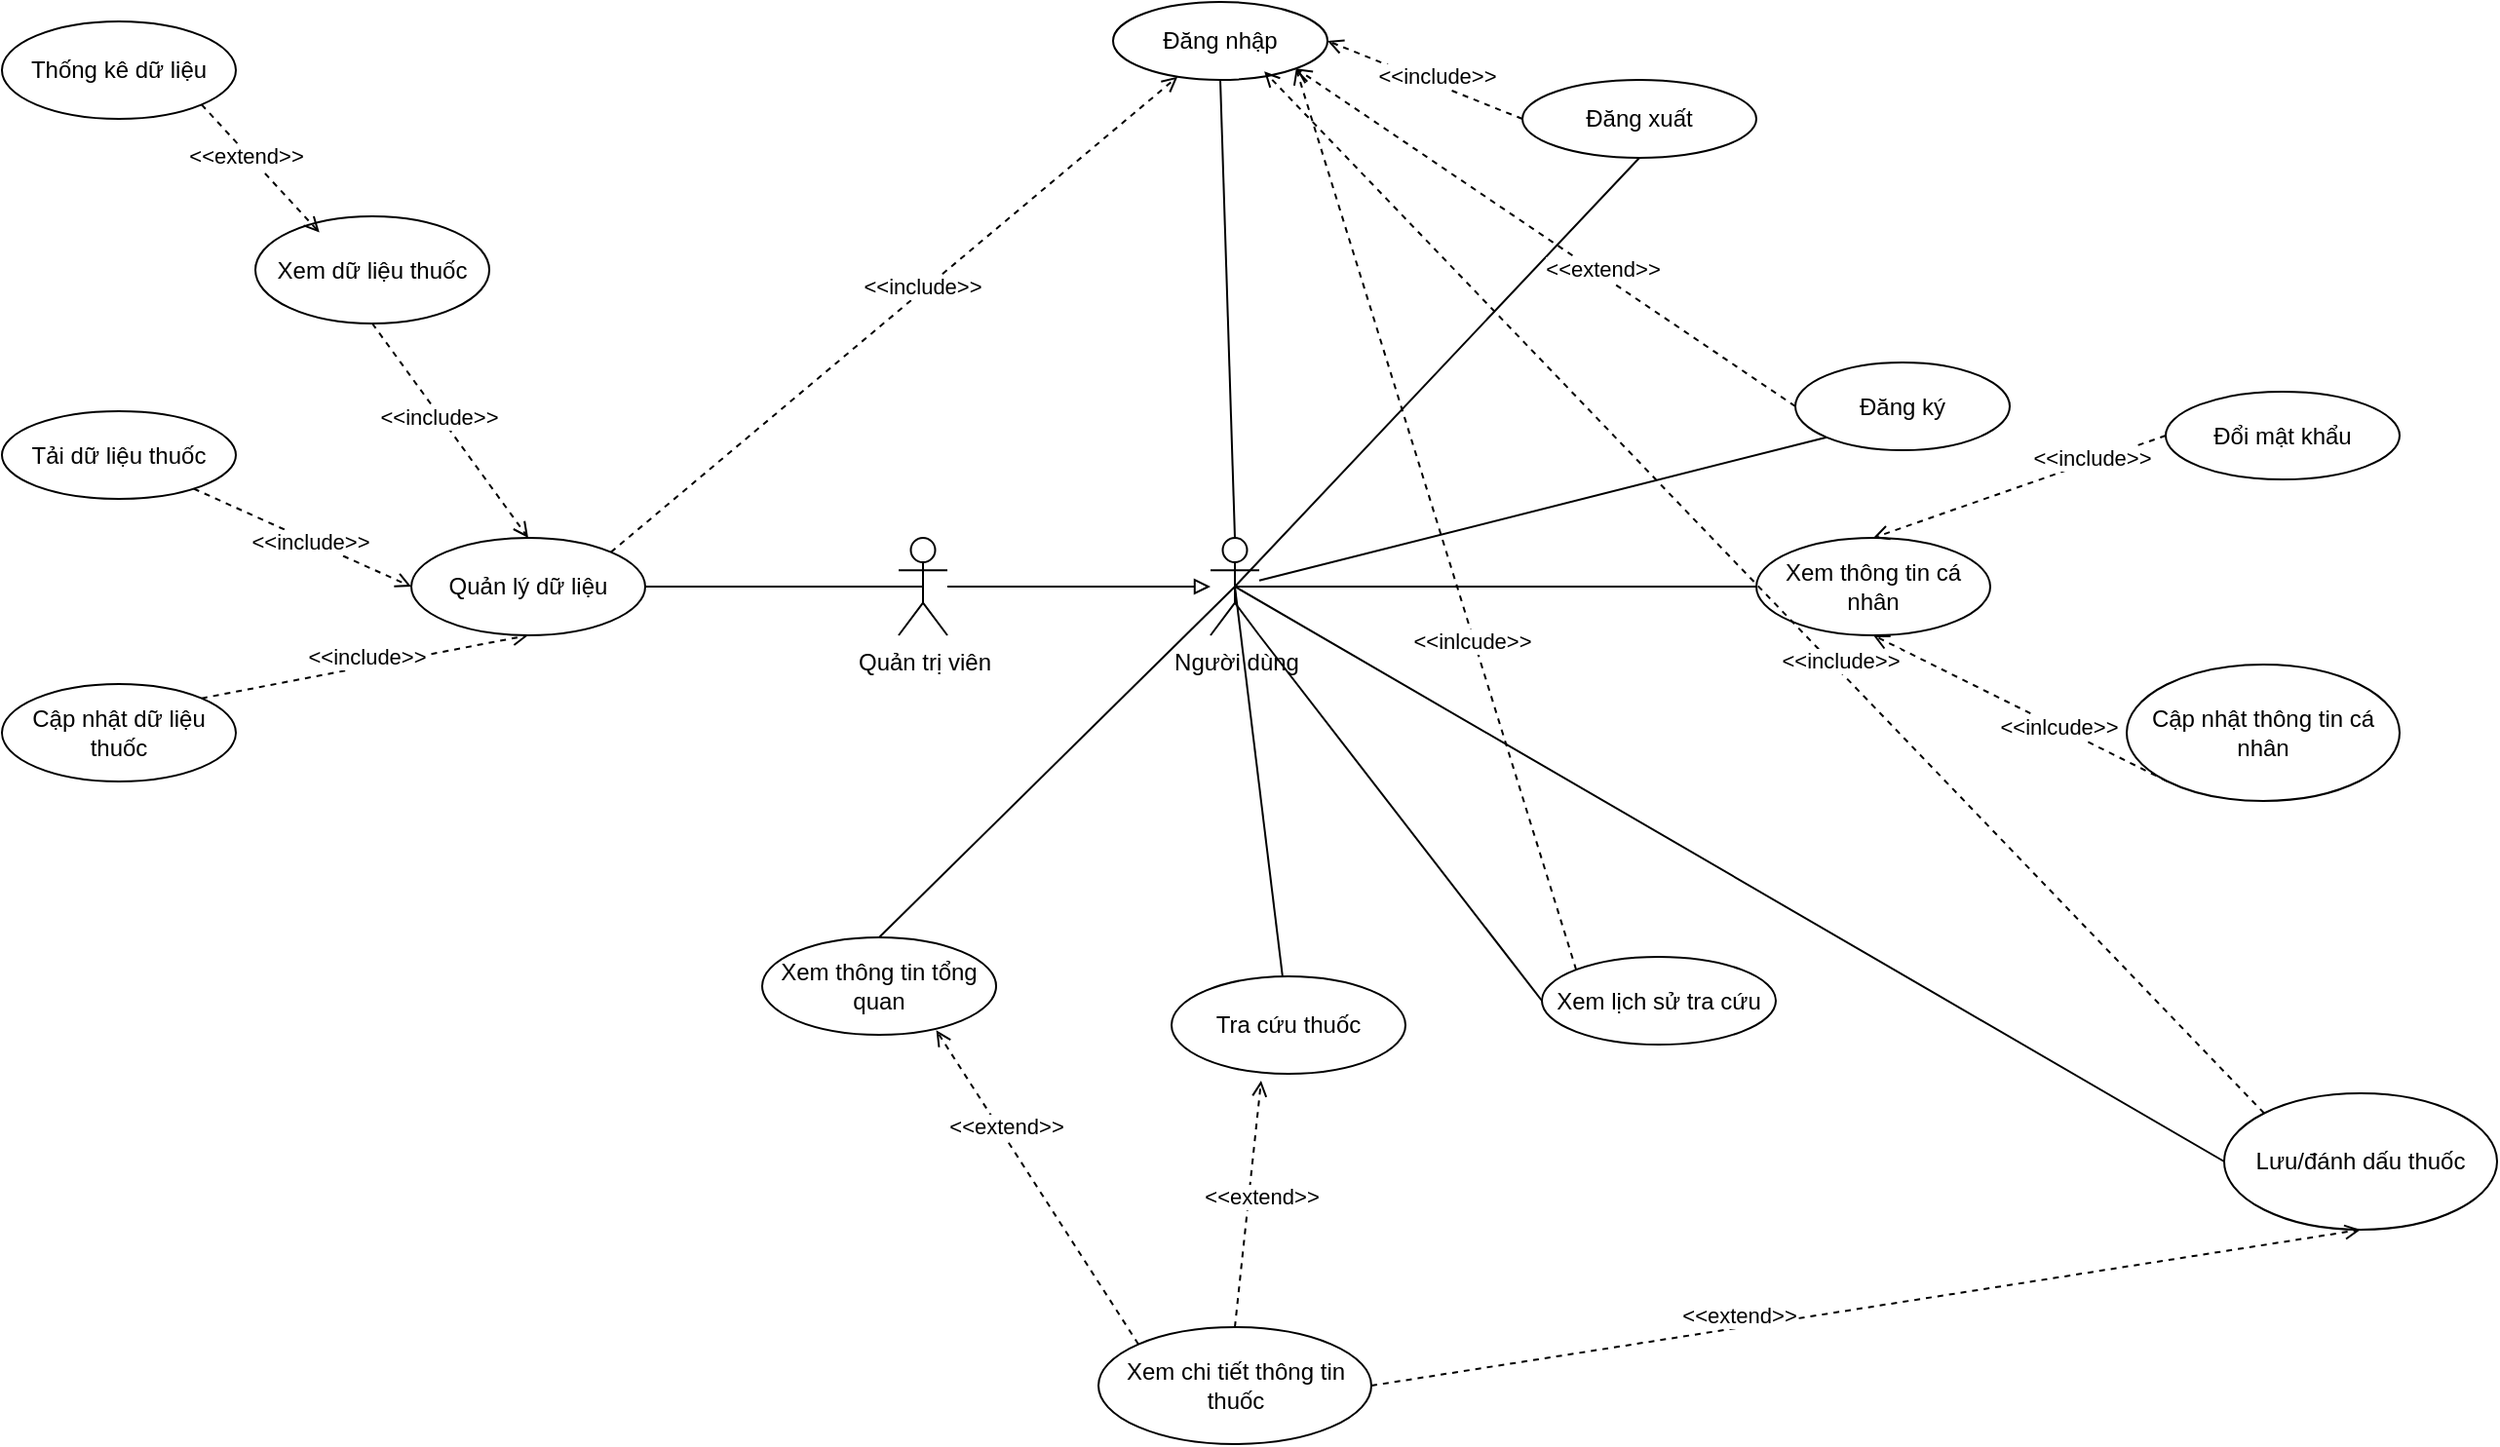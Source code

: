 <mxfile version="28.1.2" pages="4">
  <diagram name="Usecase" id="dUCNWD4QcwLBdRGlizBE">
    <mxGraphModel dx="1864" dy="1022" grid="1" gridSize="10" guides="1" tooltips="1" connect="1" arrows="1" fold="1" page="1" pageScale="1" pageWidth="850" pageHeight="1100" math="0" shadow="0">
      <root>
        <mxCell id="0" />
        <mxCell id="1" parent="0" />
        <mxCell id="Vg04etka-x7fTNyZHgI2-11" style="edgeStyle=orthogonalEdgeStyle;rounded=0;orthogonalLoop=1;jettySize=auto;html=1;endArrow=block;endFill=0;" parent="1" source="Vg04etka-x7fTNyZHgI2-5" target="Vg04etka-x7fTNyZHgI2-9" edge="1">
          <mxGeometry relative="1" as="geometry" />
        </mxCell>
        <mxCell id="Vg04etka-x7fTNyZHgI2-5" value="Quản trị viên" style="shape=umlActor;verticalLabelPosition=bottom;verticalAlign=top;html=1;outlineConnect=0;" parent="1" vertex="1">
          <mxGeometry x="560" y="485" width="25" height="50" as="geometry" />
        </mxCell>
        <mxCell id="Vg04etka-x7fTNyZHgI2-25" style="rounded=0;orthogonalLoop=1;jettySize=auto;html=1;entryX=0;entryY=1;entryDx=0;entryDy=0;endArrow=none;endFill=0;" parent="1" source="Vg04etka-x7fTNyZHgI2-9" target="Vg04etka-x7fTNyZHgI2-14" edge="1">
          <mxGeometry relative="1" as="geometry" />
        </mxCell>
        <mxCell id="Vg04etka-x7fTNyZHgI2-26" style="rounded=0;orthogonalLoop=1;jettySize=auto;html=1;exitX=0.5;exitY=0;exitDx=0;exitDy=0;exitPerimeter=0;entryX=0.5;entryY=1;entryDx=0;entryDy=0;endArrow=none;endFill=0;" parent="1" source="Vg04etka-x7fTNyZHgI2-9" target="Vg04etka-x7fTNyZHgI2-13" edge="1">
          <mxGeometry relative="1" as="geometry" />
        </mxCell>
        <mxCell id="Vg04etka-x7fTNyZHgI2-27" style="rounded=0;orthogonalLoop=1;jettySize=auto;html=1;exitX=0.5;exitY=0.5;exitDx=0;exitDy=0;exitPerimeter=0;entryX=0.5;entryY=1;entryDx=0;entryDy=0;endArrow=none;endFill=0;" parent="1" source="Vg04etka-x7fTNyZHgI2-9" target="Vg04etka-x7fTNyZHgI2-23" edge="1">
          <mxGeometry relative="1" as="geometry" />
        </mxCell>
        <mxCell id="Vg04etka-x7fTNyZHgI2-28" style="rounded=0;orthogonalLoop=1;jettySize=auto;html=1;exitX=0.5;exitY=0.5;exitDx=0;exitDy=0;exitPerimeter=0;endArrow=none;endFill=0;" parent="1" source="Vg04etka-x7fTNyZHgI2-9" target="Vg04etka-x7fTNyZHgI2-15" edge="1">
          <mxGeometry relative="1" as="geometry" />
        </mxCell>
        <mxCell id="Vg04etka-x7fTNyZHgI2-29" style="rounded=0;orthogonalLoop=1;jettySize=auto;html=1;exitX=0.5;exitY=0.5;exitDx=0;exitDy=0;exitPerimeter=0;endArrow=none;endFill=0;" parent="1" source="Vg04etka-x7fTNyZHgI2-9" target="Vg04etka-x7fTNyZHgI2-16" edge="1">
          <mxGeometry relative="1" as="geometry" />
        </mxCell>
        <mxCell id="Vg04etka-x7fTNyZHgI2-30" style="rounded=0;orthogonalLoop=1;jettySize=auto;html=1;exitX=0.5;exitY=0.5;exitDx=0;exitDy=0;exitPerimeter=0;entryX=0.5;entryY=0;entryDx=0;entryDy=0;endArrow=none;endFill=0;" parent="1" source="Vg04etka-x7fTNyZHgI2-9" target="Vg04etka-x7fTNyZHgI2-17" edge="1">
          <mxGeometry relative="1" as="geometry" />
        </mxCell>
        <mxCell id="Vg04etka-x7fTNyZHgI2-53" style="rounded=0;orthogonalLoop=1;jettySize=auto;html=1;exitX=0.5;exitY=0.5;exitDx=0;exitDy=0;exitPerimeter=0;entryX=0;entryY=0.5;entryDx=0;entryDy=0;endArrow=none;endFill=0;" parent="1" source="Vg04etka-x7fTNyZHgI2-9" target="Vg04etka-x7fTNyZHgI2-52" edge="1">
          <mxGeometry relative="1" as="geometry" />
        </mxCell>
        <mxCell id="Vg04etka-x7fTNyZHgI2-73" style="rounded=0;orthogonalLoop=1;jettySize=auto;html=1;exitX=1;exitY=1;exitDx=0;exitDy=0;exitPerimeter=0;endArrow=none;endFill=0;entryX=0;entryY=0.5;entryDx=0;entryDy=0;" parent="1" source="Vg04etka-x7fTNyZHgI2-9" target="Vg04etka-x7fTNyZHgI2-60" edge="1">
          <mxGeometry relative="1" as="geometry" />
        </mxCell>
        <mxCell id="Vg04etka-x7fTNyZHgI2-9" value="Người dùng" style="shape=umlActor;verticalLabelPosition=bottom;verticalAlign=top;html=1;outlineConnect=0;" parent="1" vertex="1">
          <mxGeometry x="720" y="485" width="25" height="50" as="geometry" />
        </mxCell>
        <mxCell id="Vg04etka-x7fTNyZHgI2-13" value="Đăng nhập" style="ellipse;whiteSpace=wrap;html=1;" parent="1" vertex="1">
          <mxGeometry x="670" y="210" width="110" height="40" as="geometry" />
        </mxCell>
        <mxCell id="Vg04etka-x7fTNyZHgI2-56" style="rounded=0;orthogonalLoop=1;jettySize=auto;html=1;exitX=0;exitY=0.5;exitDx=0;exitDy=0;entryX=1;entryY=1;entryDx=0;entryDy=0;endArrow=open;endFill=0;dashed=1;" parent="1" source="Vg04etka-x7fTNyZHgI2-14" target="Vg04etka-x7fTNyZHgI2-13" edge="1">
          <mxGeometry relative="1" as="geometry" />
        </mxCell>
        <mxCell id="Vg04etka-x7fTNyZHgI2-57" value="&amp;lt;&amp;lt;extend&amp;gt;&amp;gt;" style="edgeLabel;html=1;align=center;verticalAlign=middle;resizable=0;points=[];" parent="Vg04etka-x7fTNyZHgI2-56" vertex="1" connectable="0">
          <mxGeometry x="-0.214" y="-2" relative="1" as="geometry">
            <mxPoint y="-1" as="offset" />
          </mxGeometry>
        </mxCell>
        <mxCell id="Vg04etka-x7fTNyZHgI2-14" value="Đăng ký" style="ellipse;whiteSpace=wrap;html=1;" parent="1" vertex="1">
          <mxGeometry x="1020" y="395" width="110" height="45" as="geometry" />
        </mxCell>
        <mxCell id="Vg04etka-x7fTNyZHgI2-15" value="Xem thông tin cá nhân" style="ellipse;whiteSpace=wrap;html=1;" parent="1" vertex="1">
          <mxGeometry x="1000" y="485" width="120" height="50" as="geometry" />
        </mxCell>
        <mxCell id="Vg04etka-x7fTNyZHgI2-16" value="Tra cứu thuốc" style="ellipse;whiteSpace=wrap;html=1;" parent="1" vertex="1">
          <mxGeometry x="700" y="710" width="120" height="50" as="geometry" />
        </mxCell>
        <mxCell id="Vg04etka-x7fTNyZHgI2-17" value="Xem thông tin tổng quan" style="ellipse;whiteSpace=wrap;html=1;" parent="1" vertex="1">
          <mxGeometry x="490" y="690" width="120" height="50" as="geometry" />
        </mxCell>
        <mxCell id="Vg04etka-x7fTNyZHgI2-37" style="rounded=0;orthogonalLoop=1;jettySize=auto;html=1;exitX=0.5;exitY=1;exitDx=0;exitDy=0;entryX=0.5;entryY=0;entryDx=0;entryDy=0;endArrow=open;endFill=0;dashed=1;" parent="1" source="Vg04etka-x7fTNyZHgI2-19" target="Vg04etka-x7fTNyZHgI2-18" edge="1">
          <mxGeometry relative="1" as="geometry" />
        </mxCell>
        <mxCell id="Vg04etka-x7fTNyZHgI2-40" value="&amp;lt;&amp;lt;include&amp;gt;&amp;gt;" style="edgeLabel;html=1;align=center;verticalAlign=middle;resizable=0;points=[];" parent="Vg04etka-x7fTNyZHgI2-37" vertex="1" connectable="0">
          <mxGeometry x="-0.148" relative="1" as="geometry">
            <mxPoint y="1" as="offset" />
          </mxGeometry>
        </mxCell>
        <mxCell id="Vg04etka-x7fTNyZHgI2-38" style="rounded=0;orthogonalLoop=1;jettySize=auto;html=1;endArrow=open;endFill=0;dashed=1;entryX=0;entryY=0.5;entryDx=0;entryDy=0;" parent="1" source="Vg04etka-x7fTNyZHgI2-20" target="Vg04etka-x7fTNyZHgI2-18" edge="1">
          <mxGeometry relative="1" as="geometry" />
        </mxCell>
        <mxCell id="Vg04etka-x7fTNyZHgI2-42" value="&amp;lt;&amp;lt;include&amp;gt;&amp;gt;" style="edgeLabel;html=1;align=center;verticalAlign=middle;resizable=0;points=[];" parent="Vg04etka-x7fTNyZHgI2-38" vertex="1" connectable="0">
          <mxGeometry x="0.074" relative="1" as="geometry">
            <mxPoint as="offset" />
          </mxGeometry>
        </mxCell>
        <mxCell id="Vg04etka-x7fTNyZHgI2-39" style="rounded=0;orthogonalLoop=1;jettySize=auto;html=1;exitX=1;exitY=0;exitDx=0;exitDy=0;entryX=0.5;entryY=1;entryDx=0;entryDy=0;endArrow=open;endFill=0;dashed=1;" parent="1" source="Vg04etka-x7fTNyZHgI2-36" target="Vg04etka-x7fTNyZHgI2-18" edge="1">
          <mxGeometry relative="1" as="geometry" />
        </mxCell>
        <mxCell id="Vg04etka-x7fTNyZHgI2-43" value="&amp;lt;&amp;lt;include&amp;gt;&amp;gt;" style="edgeLabel;html=1;align=center;verticalAlign=middle;resizable=0;points=[];" parent="Vg04etka-x7fTNyZHgI2-39" vertex="1" connectable="0">
          <mxGeometry x="0.003" y="5" relative="1" as="geometry">
            <mxPoint x="1" as="offset" />
          </mxGeometry>
        </mxCell>
        <mxCell id="Vg04etka-x7fTNyZHgI2-44" style="rounded=0;orthogonalLoop=1;jettySize=auto;html=1;exitX=1;exitY=0;exitDx=0;exitDy=0;endArrow=open;endFill=0;dashed=1;" parent="1" source="Vg04etka-x7fTNyZHgI2-18" target="Vg04etka-x7fTNyZHgI2-13" edge="1">
          <mxGeometry relative="1" as="geometry" />
        </mxCell>
        <mxCell id="Vg04etka-x7fTNyZHgI2-45" value="&amp;lt;&amp;lt;include&amp;gt;&amp;gt;" style="edgeLabel;html=1;align=center;verticalAlign=middle;resizable=0;points=[];" parent="Vg04etka-x7fTNyZHgI2-44" vertex="1" connectable="0">
          <mxGeometry x="0.103" y="2" relative="1" as="geometry">
            <mxPoint as="offset" />
          </mxGeometry>
        </mxCell>
        <mxCell id="Vg04etka-x7fTNyZHgI2-18" value="Quản lý dữ liệu" style="ellipse;whiteSpace=wrap;html=1;" parent="1" vertex="1">
          <mxGeometry x="310" y="485" width="120" height="50" as="geometry" />
        </mxCell>
        <mxCell id="Vg04etka-x7fTNyZHgI2-19" value="Xem dữ liệu thuốc" style="ellipse;whiteSpace=wrap;html=1;" parent="1" vertex="1">
          <mxGeometry x="230" y="320" width="120" height="55" as="geometry" />
        </mxCell>
        <mxCell id="Vg04etka-x7fTNyZHgI2-20" value="Tải dữ liệu thuốc" style="ellipse;whiteSpace=wrap;html=1;" parent="1" vertex="1">
          <mxGeometry x="100" y="420" width="120" height="45" as="geometry" />
        </mxCell>
        <mxCell id="Vg04etka-x7fTNyZHgI2-48" style="rounded=0;orthogonalLoop=1;jettySize=auto;html=1;exitX=0;exitY=1;exitDx=0;exitDy=0;entryX=0.5;entryY=1;entryDx=0;entryDy=0;dashed=1;endArrow=open;endFill=0;" parent="1" source="Vg04etka-x7fTNyZHgI2-21" target="Vg04etka-x7fTNyZHgI2-15" edge="1">
          <mxGeometry relative="1" as="geometry" />
        </mxCell>
        <mxCell id="Vg04etka-x7fTNyZHgI2-50" value="&amp;lt;&amp;lt;inlcude&amp;gt;&amp;gt;" style="edgeLabel;html=1;align=center;verticalAlign=middle;resizable=0;points=[];" parent="Vg04etka-x7fTNyZHgI2-48" vertex="1" connectable="0">
          <mxGeometry x="-0.259" relative="1" as="geometry">
            <mxPoint as="offset" />
          </mxGeometry>
        </mxCell>
        <mxCell id="Vg04etka-x7fTNyZHgI2-21" value="Cập nhật thông tin cá nhân" style="ellipse;whiteSpace=wrap;html=1;" parent="1" vertex="1">
          <mxGeometry x="1190" y="550" width="140" height="70" as="geometry" />
        </mxCell>
        <mxCell id="Vg04etka-x7fTNyZHgI2-49" style="rounded=0;orthogonalLoop=1;jettySize=auto;html=1;exitX=0;exitY=0.5;exitDx=0;exitDy=0;entryX=0.5;entryY=0;entryDx=0;entryDy=0;endArrow=open;endFill=0;dashed=1;" parent="1" source="Vg04etka-x7fTNyZHgI2-22" target="Vg04etka-x7fTNyZHgI2-15" edge="1">
          <mxGeometry relative="1" as="geometry" />
        </mxCell>
        <mxCell id="Vg04etka-x7fTNyZHgI2-51" value="&amp;lt;&amp;lt;include&amp;gt;&amp;gt;" style="edgeLabel;html=1;align=center;verticalAlign=middle;resizable=0;points=[];" parent="Vg04etka-x7fTNyZHgI2-49" vertex="1" connectable="0">
          <mxGeometry x="-0.481" y="-2" relative="1" as="geometry">
            <mxPoint x="1" as="offset" />
          </mxGeometry>
        </mxCell>
        <mxCell id="Vg04etka-x7fTNyZHgI2-22" value="Đổi mật khẩu" style="ellipse;whiteSpace=wrap;html=1;" parent="1" vertex="1">
          <mxGeometry x="1210" y="410" width="120" height="45" as="geometry" />
        </mxCell>
        <mxCell id="Vg04etka-x7fTNyZHgI2-54" style="rounded=0;orthogonalLoop=1;jettySize=auto;html=1;exitX=0;exitY=0.5;exitDx=0;exitDy=0;entryX=1;entryY=0.5;entryDx=0;entryDy=0;dashed=1;endArrow=open;endFill=0;" parent="1" source="Vg04etka-x7fTNyZHgI2-23" target="Vg04etka-x7fTNyZHgI2-13" edge="1">
          <mxGeometry relative="1" as="geometry" />
        </mxCell>
        <mxCell id="Vg04etka-x7fTNyZHgI2-55" value="&amp;lt;&amp;lt;include&amp;gt;&amp;gt;" style="edgeLabel;html=1;align=center;verticalAlign=middle;resizable=0;points=[];" parent="Vg04etka-x7fTNyZHgI2-54" vertex="1" connectable="0">
          <mxGeometry x="-0.089" y="-4" relative="1" as="geometry">
            <mxPoint as="offset" />
          </mxGeometry>
        </mxCell>
        <mxCell id="Vg04etka-x7fTNyZHgI2-23" value="Đăng xuất" style="ellipse;whiteSpace=wrap;html=1;" parent="1" vertex="1">
          <mxGeometry x="880" y="250" width="120" height="40" as="geometry" />
        </mxCell>
        <mxCell id="Vg04etka-x7fTNyZHgI2-31" style="rounded=0;orthogonalLoop=1;jettySize=auto;html=1;exitX=0.5;exitY=0.5;exitDx=0;exitDy=0;exitPerimeter=0;entryX=1;entryY=0.5;entryDx=0;entryDy=0;endArrow=none;endFill=0;" parent="1" source="Vg04etka-x7fTNyZHgI2-5" target="Vg04etka-x7fTNyZHgI2-18" edge="1">
          <mxGeometry relative="1" as="geometry" />
        </mxCell>
        <mxCell id="Vg04etka-x7fTNyZHgI2-35" value="Thống kê dữ liệu" style="ellipse;whiteSpace=wrap;html=1;" parent="1" vertex="1">
          <mxGeometry x="100" y="220" width="120" height="50" as="geometry" />
        </mxCell>
        <mxCell id="Vg04etka-x7fTNyZHgI2-36" value="Cập nhật dữ liệu thuốc" style="ellipse;whiteSpace=wrap;html=1;" parent="1" vertex="1">
          <mxGeometry x="100" y="560" width="120" height="50" as="geometry" />
        </mxCell>
        <mxCell id="Vg04etka-x7fTNyZHgI2-46" style="rounded=0;orthogonalLoop=1;jettySize=auto;html=1;exitX=1;exitY=1;exitDx=0;exitDy=0;entryX=0.274;entryY=0.151;entryDx=0;entryDy=0;entryPerimeter=0;dashed=1;endArrow=open;endFill=0;" parent="1" source="Vg04etka-x7fTNyZHgI2-35" target="Vg04etka-x7fTNyZHgI2-19" edge="1">
          <mxGeometry relative="1" as="geometry" />
        </mxCell>
        <mxCell id="Vg04etka-x7fTNyZHgI2-47" value="&amp;lt;&amp;lt;extend&amp;gt;&amp;gt;" style="edgeLabel;html=1;align=center;verticalAlign=middle;resizable=0;points=[];" parent="Vg04etka-x7fTNyZHgI2-46" vertex="1" connectable="0">
          <mxGeometry x="-0.223" y="-1" relative="1" as="geometry">
            <mxPoint as="offset" />
          </mxGeometry>
        </mxCell>
        <mxCell id="Vg04etka-x7fTNyZHgI2-52" value="Lưu/đánh dấu thuốc" style="ellipse;whiteSpace=wrap;html=1;" parent="1" vertex="1">
          <mxGeometry x="1240" y="770" width="140" height="70" as="geometry" />
        </mxCell>
        <mxCell id="Vg04etka-x7fTNyZHgI2-58" style="rounded=0;orthogonalLoop=1;jettySize=auto;html=1;exitX=0;exitY=0;exitDx=0;exitDy=0;entryX=0.705;entryY=0.892;entryDx=0;entryDy=0;entryPerimeter=0;endArrow=open;endFill=0;dashed=1;" parent="1" source="Vg04etka-x7fTNyZHgI2-52" target="Vg04etka-x7fTNyZHgI2-13" edge="1">
          <mxGeometry relative="1" as="geometry" />
        </mxCell>
        <mxCell id="Vg04etka-x7fTNyZHgI2-59" value="&amp;lt;&amp;lt;include&amp;gt;&amp;gt;" style="edgeLabel;html=1;align=center;verticalAlign=middle;resizable=0;points=[];" parent="Vg04etka-x7fTNyZHgI2-58" vertex="1" connectable="0">
          <mxGeometry x="-0.142" y="-3" relative="1" as="geometry">
            <mxPoint y="-1" as="offset" />
          </mxGeometry>
        </mxCell>
        <mxCell id="Vg04etka-x7fTNyZHgI2-63" style="rounded=0;orthogonalLoop=1;jettySize=auto;html=1;exitX=0;exitY=0;exitDx=0;exitDy=0;entryX=1;entryY=1;entryDx=0;entryDy=0;endArrow=open;endFill=0;dashed=1;" parent="1" source="Vg04etka-x7fTNyZHgI2-60" target="Vg04etka-x7fTNyZHgI2-13" edge="1">
          <mxGeometry relative="1" as="geometry" />
        </mxCell>
        <mxCell id="Vg04etka-x7fTNyZHgI2-64" value="&amp;lt;&amp;lt;inlcude&amp;gt;&amp;gt;" style="edgeLabel;html=1;align=center;verticalAlign=middle;resizable=0;points=[];" parent="Vg04etka-x7fTNyZHgI2-63" vertex="1" connectable="0">
          <mxGeometry x="-0.267" y="1" relative="1" as="geometry">
            <mxPoint as="offset" />
          </mxGeometry>
        </mxCell>
        <mxCell id="Vg04etka-x7fTNyZHgI2-60" value="Xem lịch sử tra cứu" style="ellipse;whiteSpace=wrap;html=1;" parent="1" vertex="1">
          <mxGeometry x="890" y="700" width="120" height="45" as="geometry" />
        </mxCell>
        <mxCell id="Vg04etka-x7fTNyZHgI2-68" style="rounded=0;orthogonalLoop=1;jettySize=auto;html=1;exitX=1;exitY=0.5;exitDx=0;exitDy=0;entryX=0.5;entryY=1;entryDx=0;entryDy=0;dashed=1;endArrow=open;endFill=0;" parent="1" source="Vg04etka-x7fTNyZHgI2-65" target="Vg04etka-x7fTNyZHgI2-52" edge="1">
          <mxGeometry relative="1" as="geometry" />
        </mxCell>
        <mxCell id="Vg04etka-x7fTNyZHgI2-71" value="&amp;lt;&amp;lt;extend&amp;gt;&amp;gt;" style="edgeLabel;html=1;align=center;verticalAlign=middle;resizable=0;points=[];" parent="Vg04etka-x7fTNyZHgI2-68" vertex="1" connectable="0">
          <mxGeometry x="-0.25" y="6" relative="1" as="geometry">
            <mxPoint x="-1" as="offset" />
          </mxGeometry>
        </mxCell>
        <mxCell id="Vg04etka-x7fTNyZHgI2-65" value="Xem chi tiết thông tin thuốc" style="ellipse;whiteSpace=wrap;html=1;" parent="1" vertex="1">
          <mxGeometry x="662.5" y="890" width="140" height="60" as="geometry" />
        </mxCell>
        <mxCell id="Vg04etka-x7fTNyZHgI2-66" style="rounded=0;orthogonalLoop=1;jettySize=auto;html=1;exitX=0;exitY=0;exitDx=0;exitDy=0;entryX=0.744;entryY=0.953;entryDx=0;entryDy=0;entryPerimeter=0;dashed=1;endArrow=open;endFill=0;" parent="1" source="Vg04etka-x7fTNyZHgI2-65" target="Vg04etka-x7fTNyZHgI2-17" edge="1">
          <mxGeometry relative="1" as="geometry" />
        </mxCell>
        <mxCell id="Vg04etka-x7fTNyZHgI2-69" value="&amp;lt;&amp;lt;extend&amp;gt;&amp;gt;" style="edgeLabel;html=1;align=center;verticalAlign=middle;resizable=0;points=[];" parent="Vg04etka-x7fTNyZHgI2-66" vertex="1" connectable="0">
          <mxGeometry x="0.367" y="-3" relative="1" as="geometry">
            <mxPoint as="offset" />
          </mxGeometry>
        </mxCell>
        <mxCell id="Vg04etka-x7fTNyZHgI2-67" style="rounded=0;orthogonalLoop=1;jettySize=auto;html=1;exitX=0.5;exitY=0;exitDx=0;exitDy=0;entryX=0.383;entryY=1.07;entryDx=0;entryDy=0;entryPerimeter=0;dashed=1;endArrow=open;endFill=0;" parent="1" source="Vg04etka-x7fTNyZHgI2-65" target="Vg04etka-x7fTNyZHgI2-16" edge="1">
          <mxGeometry relative="1" as="geometry" />
        </mxCell>
        <mxCell id="Vg04etka-x7fTNyZHgI2-70" value="&amp;lt;&amp;lt;extend&amp;gt;&amp;gt;" style="edgeLabel;html=1;align=center;verticalAlign=middle;resizable=0;points=[];" parent="Vg04etka-x7fTNyZHgI2-67" vertex="1" connectable="0">
          <mxGeometry x="0.081" y="-6" relative="1" as="geometry">
            <mxPoint y="1" as="offset" />
          </mxGeometry>
        </mxCell>
      </root>
    </mxGraphModel>
  </diagram>
  <diagram id="RHhJN3J89Eq-lWmleQh2" name="Class Diagram">
    <mxGraphModel dx="2050" dy="1124" grid="1" gridSize="10" guides="1" tooltips="1" connect="1" arrows="1" fold="1" page="1" pageScale="1" pageWidth="850" pageHeight="1100" math="0" shadow="0">
      <root>
        <mxCell id="0" />
        <mxCell id="1" parent="0" />
        <mxCell id="pyztiv_di5a3_wL6NK18-9" value="QuanTriVien" style="swimlane;fontStyle=1;align=center;verticalAlign=top;childLayout=stackLayout;horizontal=1;startSize=26;horizontalStack=0;resizeParent=1;resizeParentMax=0;resizeLast=0;collapsible=1;marginBottom=0;whiteSpace=wrap;html=1;" vertex="1" parent="1">
          <mxGeometry x="20" y="100" width="160" height="110" as="geometry" />
        </mxCell>
        <mxCell id="pyztiv_di5a3_wL6NK18-11" value="" style="line;strokeWidth=1;fillColor=none;align=left;verticalAlign=middle;spacingTop=-1;spacingLeft=3;spacingRight=3;rotatable=0;labelPosition=right;points=[];portConstraint=eastwest;strokeColor=inherit;" vertex="1" parent="pyztiv_di5a3_wL6NK18-9">
          <mxGeometry y="26" width="160" height="8" as="geometry" />
        </mxCell>
        <mxCell id="pyztiv_di5a3_wL6NK18-12" value="+ taiDuLieuThuoc(): void&lt;div&gt;+ capNhatDuLieu(): void&lt;/div&gt;&lt;div&gt;+ thongKeDuLieu(): void&lt;/div&gt;" style="text;strokeColor=none;fillColor=none;align=left;verticalAlign=top;spacingLeft=4;spacingRight=4;overflow=hidden;rotatable=0;points=[[0,0.5],[1,0.5]];portConstraint=eastwest;whiteSpace=wrap;html=1;" vertex="1" parent="pyztiv_di5a3_wL6NK18-9">
          <mxGeometry y="34" width="160" height="76" as="geometry" />
        </mxCell>
        <mxCell id="pyztiv_di5a3_wL6NK18-13" value="" style="rounded=0;orthogonalLoop=1;jettySize=auto;html=1;endArrow=block;endFill=0;entryX=-0.009;entryY=0.281;entryDx=0;entryDy=0;entryPerimeter=0;" edge="1" parent="1" source="pyztiv_di5a3_wL6NK18-12" target="pyztiv_di5a3_wL6NK18-20">
          <mxGeometry relative="1" as="geometry">
            <mxPoint x="345" y="165.964" as="targetPoint" />
          </mxGeometry>
        </mxCell>
        <mxCell id="pyztiv_di5a3_wL6NK18-23" style="rounded=0;orthogonalLoop=1;jettySize=auto;html=1;exitX=0;exitY=0.5;exitDx=0;exitDy=0;entryX=0.985;entryY=0.448;entryDx=0;entryDy=0;endArrow=diamond;endFill=1;entryPerimeter=0;" edge="1" parent="1" source="pyztiv_di5a3_wL6NK18-19" target="pyztiv_di5a3_wL6NK18-18">
          <mxGeometry relative="1" as="geometry" />
        </mxCell>
        <mxCell id="pyztiv_di5a3_wL6NK18-18" value="&lt;p style=&quot;margin:0px;margin-top:4px;text-align:center;&quot;&gt;&lt;b&gt;ThuocDaLuu&lt;/b&gt;&lt;/p&gt;&lt;hr size=&quot;1&quot; style=&quot;border-style:solid;&quot;&gt;&lt;p style=&quot;margin:0px;margin-left:4px;&quot;&gt;+ id: int&lt;/p&gt;&lt;p style=&quot;margin:0px;margin-left:4px;&quot;&gt;+ userID: int&lt;/p&gt;&lt;p style=&quot;margin:0px;margin-left:4px;&quot;&gt;+ viTri: int&lt;/p&gt;&lt;p style=&quot;margin:0px;margin-left:4px;&quot;&gt;+ tenThuoc: string&lt;/p&gt;&lt;p style=&quot;margin:0px;margin-left:4px;&quot;&gt;+ nhomThuoc: string&lt;/p&gt;&lt;p style=&quot;margin:0px;margin-left:4px;&quot;&gt;+ trieuChung: string&lt;/p&gt;&lt;p style=&quot;margin:0px;margin-left:4px;&quot;&gt;+ diem: float&lt;/p&gt;&lt;p style=&quot;margin:0px;margin-left:4px;&quot;&gt;+ thoigianLuu: datetime&lt;/p&gt;&lt;p style=&quot;margin:0px;margin-left:4px;&quot;&gt;&lt;br&gt;&lt;/p&gt;&lt;hr size=&quot;1&quot; style=&quot;border-style:solid;&quot;&gt;&lt;p style=&quot;margin:0px;margin-left:4px;&quot;&gt;+ luuThuoc(): void&lt;/p&gt;&lt;p style=&quot;margin:0px;margin-left:4px;&quot;&gt;+ xoaThuoc(): void&lt;/p&gt;&lt;p style=&quot;margin:0px;margin-left:4px;&quot;&gt;&lt;br&gt;&lt;/p&gt;" style="verticalAlign=top;align=left;overflow=fill;html=1;whiteSpace=wrap;" vertex="1" parent="1">
          <mxGeometry x="270" y="430" width="160" height="210" as="geometry" />
        </mxCell>
        <mxCell id="pyztiv_di5a3_wL6NK18-29" style="rounded=0;orthogonalLoop=1;jettySize=auto;html=1;exitX=1;exitY=0.25;exitDx=0;exitDy=0;entryX=0;entryY=0.5;entryDx=0;entryDy=0;endArrow=none;endFill=0;" edge="1" parent="1" source="pyztiv_di5a3_wL6NK18-19" target="pyztiv_di5a3_wL6NK18-28">
          <mxGeometry relative="1" as="geometry" />
        </mxCell>
        <mxCell id="pyztiv_di5a3_wL6NK18-41" style="rounded=0;orthogonalLoop=1;jettySize=auto;html=1;exitX=0.5;exitY=1;exitDx=0;exitDy=0;entryX=0.5;entryY=0;entryDx=0;entryDy=0;endArrow=none;endFill=0;" edge="1" parent="1" source="pyztiv_di5a3_wL6NK18-19" target="pyztiv_di5a3_wL6NK18-33">
          <mxGeometry relative="1" as="geometry" />
        </mxCell>
        <mxCell id="pyztiv_di5a3_wL6NK18-19" value="&lt;p style=&quot;margin:0px;margin-top:4px;text-align:center;&quot;&gt;&lt;b&gt;Thuoc&lt;/b&gt;&lt;/p&gt;&lt;hr size=&quot;1&quot; style=&quot;border-style:solid;&quot;&gt;&lt;p style=&quot;margin:0px;margin-left:4px;&quot;&gt;+ thuocID: int&lt;/p&gt;&lt;div&gt;&amp;nbsp;+ tenThuoc: string&lt;/div&gt;&lt;div&gt;&amp;nbsp;+ thanhPhan: string&lt;/div&gt;&lt;div&gt;&amp;nbsp;+ chiDinh: string&lt;/div&gt;&lt;div&gt;&amp;nbsp;+ chongchiDinh: string&lt;/div&gt;&lt;div&gt;&amp;nbsp;+ tacDungPhu: string&lt;/div&gt;&lt;div&gt;&amp;nbsp;+ source: string&lt;/div&gt;&lt;hr size=&quot;1&quot; style=&quot;border-style:solid;&quot;&gt;&lt;p style=&quot;margin:0px;margin-left:4px;&quot;&gt;+ layThongTinThuoc(): void&lt;/p&gt;" style="verticalAlign=top;align=left;overflow=fill;html=1;whiteSpace=wrap;" vertex="1" parent="1">
          <mxGeometry x="560" y="430" width="160" height="190" as="geometry" />
        </mxCell>
        <mxCell id="pyztiv_di5a3_wL6NK18-34" style="rounded=0;orthogonalLoop=1;jettySize=auto;html=1;exitX=0.5;exitY=1;exitDx=0;exitDy=0;endArrow=diamond;endFill=0;" edge="1" parent="1" source="pyztiv_di5a3_wL6NK18-20" target="pyztiv_di5a3_wL6NK18-18">
          <mxGeometry relative="1" as="geometry" />
        </mxCell>
        <mxCell id="pyztiv_di5a3_wL6NK18-37" style="rounded=0;orthogonalLoop=1;jettySize=auto;html=1;exitX=1;exitY=0.25;exitDx=0;exitDy=0;entryX=0;entryY=0.25;entryDx=0;entryDy=0;endArrow=diamond;endFill=1;" edge="1" parent="1" source="pyztiv_di5a3_wL6NK18-20" target="pyztiv_di5a3_wL6NK18-26">
          <mxGeometry relative="1" as="geometry" />
        </mxCell>
        <mxCell id="pyztiv_di5a3_wL6NK18-20" value="&lt;p style=&quot;margin:0px;margin-top:4px;text-align:center;&quot;&gt;&lt;b&gt;NguoiDung&lt;/b&gt;&lt;/p&gt;&lt;hr size=&quot;1&quot; style=&quot;border-style:solid;&quot;&gt;&lt;p style=&quot;margin:0px;margin-left:4px;&quot;&gt;+&amp;nbsp;&lt;span style=&quot;background-color: transparent; color: light-dark(rgb(0, 0, 0), rgb(255, 255, 255));&quot;&gt;UserID: int&lt;/span&gt;&lt;/p&gt;&lt;div&gt;&amp;nbsp;+ Username: string&lt;br&gt;&lt;div&gt;&amp;nbsp;+ HoTen: string&lt;/div&gt;&lt;div&gt;&amp;nbsp;+ MatKhau: string&lt;/div&gt;&lt;div&gt;&amp;nbsp;+ VaiTro: string&lt;/div&gt;&lt;div&gt;&amp;nbsp;+ thoiGianTao: datetime&lt;/div&gt;&lt;div&gt;&lt;br&gt;&lt;/div&gt;&lt;/div&gt;&lt;hr size=&quot;1&quot; style=&quot;border-style:solid;&quot;&gt;&lt;p style=&quot;margin:0px;margin-left:4px;&quot;&gt;+ dangNhap(): void&lt;/p&gt;&lt;div&gt;&amp;nbsp;+ dangXuat(): void&lt;/div&gt;&lt;div&gt;&amp;nbsp;+ dangKy(): void&lt;/div&gt;&lt;div&gt;&amp;nbsp;+ doiMatKhau(): void&lt;/div&gt;&lt;div&gt;&amp;nbsp;+ xemThongTinCaNhan()&lt;/div&gt;&lt;div&gt;&amp;nbsp;+ capNhatThongTinCaNhan()&lt;/div&gt;" style="verticalAlign=top;align=left;overflow=fill;html=1;whiteSpace=wrap;" vertex="1" parent="1">
          <mxGeometry x="260" y="100" width="180" height="240" as="geometry" />
        </mxCell>
        <mxCell id="pyztiv_di5a3_wL6NK18-24" value="1" style="text;html=1;align=center;verticalAlign=middle;resizable=0;points=[];autosize=1;strokeColor=none;fillColor=none;" vertex="1" parent="1">
          <mxGeometry x="530" y="490" width="30" height="30" as="geometry" />
        </mxCell>
        <mxCell id="pyztiv_di5a3_wL6NK18-25" value="0..*" style="text;html=1;align=center;verticalAlign=middle;resizable=0;points=[];autosize=1;strokeColor=none;fillColor=none;" vertex="1" parent="1">
          <mxGeometry x="300" y="400" width="40" height="30" as="geometry" />
        </mxCell>
        <mxCell id="pyztiv_di5a3_wL6NK18-26" value="&lt;p style=&quot;margin:0px;margin-top:4px;text-align:center;&quot;&gt;&lt;b&gt;LichSuTimKiem&lt;/b&gt;&lt;/p&gt;&lt;hr size=&quot;1&quot; style=&quot;border-style:solid;&quot;&gt;&lt;div style=&quot;height:2px;&quot;&gt;- id: int&amp;nbsp;&lt;/div&gt;&lt;br&gt;- userID: int&lt;div&gt;- trieuChung: string&lt;/div&gt;&lt;div&gt;- ketQuaTimThay: int&lt;/div&gt;&lt;div&gt;- thoiGianTimKiem: datetime&lt;/div&gt;&lt;div&gt;&lt;br&gt;&lt;br&gt;&lt;hr size=&quot;1&quot; style=&quot;border-style:solid;&quot;&gt;&lt;div style=&quot;height:2px;&quot;&gt;&lt;/div&gt;&lt;/div&gt;" style="verticalAlign=top;align=left;overflow=fill;html=1;whiteSpace=wrap;" vertex="1" parent="1">
          <mxGeometry x="530" y="110" width="160" height="180" as="geometry" />
        </mxCell>
        <mxCell id="pyztiv_di5a3_wL6NK18-32" style="rounded=0;orthogonalLoop=1;jettySize=auto;html=1;exitX=0.5;exitY=0;exitDx=0;exitDy=0;endArrow=none;endFill=0;dashed=1;dashPattern=8 8;" edge="1" parent="1" source="pyztiv_di5a3_wL6NK18-27">
          <mxGeometry relative="1" as="geometry">
            <mxPoint x="900" y="480" as="targetPoint" />
          </mxGeometry>
        </mxCell>
        <mxCell id="pyztiv_di5a3_wL6NK18-27" value="&lt;p style=&quot;margin:0px;margin-top:4px;text-align:center;&quot;&gt;&lt;b&gt;ChiTietThuoc&lt;/b&gt;&lt;/p&gt;&lt;hr size=&quot;1&quot; style=&quot;border-style:solid;&quot;&gt;&lt;p style=&quot;margin:0px;margin-left:4px;&quot;&gt;+ id: int&lt;/p&gt;&lt;p style=&quot;margin:0px;margin-left:4px;&quot;&gt;+ nhom thuoc: string&lt;/p&gt;&lt;p style=&quot;margin:0px;margin-left:4px;&quot;&gt;+ diemTinCay: float&lt;/p&gt;&lt;p style=&quot;margin:0px;margin-left:4px;&quot;&gt;+ doTinCay: string&lt;/p&gt;&lt;p style=&quot;margin:0px;margin-left:4px;&quot;&gt;+ trieuChungTimThay &amp;lt;trieuChung&amp;gt;&lt;/p&gt;&lt;hr size=&quot;1&quot; style=&quot;border-style:solid;&quot;&gt;&lt;p style=&quot;margin:0px;margin-left:4px;&quot;&gt;&lt;br&gt;&lt;/p&gt;" style="verticalAlign=top;align=left;overflow=fill;html=1;whiteSpace=wrap;" vertex="1" parent="1">
          <mxGeometry x="800" y="310" width="210" height="120" as="geometry" />
        </mxCell>
        <mxCell id="pyztiv_di5a3_wL6NK18-28" value="&lt;p style=&quot;margin:0px;margin-top:4px;text-align:center;&quot;&gt;&lt;b&gt;KetQuaGoiY&lt;/b&gt;&lt;/p&gt;&lt;hr size=&quot;1&quot; style=&quot;border-style:solid;&quot;&gt;&lt;p style=&quot;margin:0px;margin-left:4px;&quot;&gt;+ dsThuoc:&amp;lt;Thuoc&amp;gt;&lt;/p&gt;&lt;p style=&quot;margin:0px;margin-left:4px;&quot;&gt;+ trieuChungTimThay: &amp;lt;trieuChung&amp;gt;&lt;/p&gt;&lt;p style=&quot;margin:0px;margin-left:4px;&quot;&gt;+ soLuong: int&lt;/p&gt;&lt;hr size=&quot;1&quot; style=&quot;border-style:solid;&quot;&gt;&lt;p style=&quot;margin:0px;margin-left:4px;&quot;&gt;&lt;br&gt;&lt;/p&gt;" style="verticalAlign=top;align=left;overflow=fill;html=1;whiteSpace=wrap;" vertex="1" parent="1">
          <mxGeometry x="1080" y="430" width="160" height="100" as="geometry" />
        </mxCell>
        <mxCell id="pyztiv_di5a3_wL6NK18-33" value="&lt;p style=&quot;margin:0px;margin-top:4px;text-align:center;&quot;&gt;&lt;b&gt;TrieuChung&lt;/b&gt;&lt;/p&gt;&lt;hr size=&quot;1&quot; style=&quot;border-style:solid;&quot;&gt;&lt;p style=&quot;margin:0px;margin-left:4px;&quot;&gt;+ id: int&lt;/p&gt;&lt;p style=&quot;margin:0px;margin-left:4px;&quot;&gt;+ tenTrieuChung: string&lt;/p&gt;&lt;hr size=&quot;1&quot; style=&quot;border-style:solid;&quot;&gt;&lt;p style=&quot;margin:0px;margin-left:4px;&quot;&gt;&lt;br&gt;&lt;/p&gt;" style="verticalAlign=top;align=left;overflow=fill;html=1;whiteSpace=wrap;" vertex="1" parent="1">
          <mxGeometry x="560" y="780" width="160" height="90" as="geometry" />
        </mxCell>
        <mxCell id="pyztiv_di5a3_wL6NK18-35" value="1" style="text;html=1;align=center;verticalAlign=middle;resizable=0;points=[];autosize=1;strokeColor=none;fillColor=none;" vertex="1" parent="1">
          <mxGeometry x="360" y="340" width="30" height="30" as="geometry" />
        </mxCell>
        <mxCell id="pyztiv_di5a3_wL6NK18-36" value="0..*" style="text;html=1;align=center;verticalAlign=middle;resizable=0;points=[];autosize=1;strokeColor=none;fillColor=none;" vertex="1" parent="1">
          <mxGeometry x="420" y="530" width="40" height="30" as="geometry" />
        </mxCell>
        <mxCell id="pyztiv_di5a3_wL6NK18-43" style="rounded=0;orthogonalLoop=1;jettySize=auto;html=1;exitX=0;exitY=0.5;exitDx=0;exitDy=0;dashed=1;endArrow=none;endFill=0;" edge="1" parent="1" source="pyztiv_di5a3_wL6NK18-42">
          <mxGeometry relative="1" as="geometry">
            <mxPoint x="640" y="700" as="targetPoint" />
          </mxGeometry>
        </mxCell>
        <mxCell id="pyztiv_di5a3_wL6NK18-42" value="&lt;p style=&quot;margin:0px;margin-top:4px;text-align:center;&quot;&gt;&lt;b&gt;ChiTietTrieuChung&lt;/b&gt;&lt;/p&gt;&lt;hr size=&quot;1&quot; style=&quot;border-style:solid;&quot;&gt;&lt;p style=&quot;margin:0px;margin-left:4px;&quot;&gt;+ id: int&lt;/p&gt;&lt;p style=&quot;margin:0px;margin-left:4px;&quot;&gt;+ doTinCay: string&lt;/p&gt;&lt;hr size=&quot;1&quot; style=&quot;border-style:solid;&quot;&gt;&lt;p style=&quot;margin:0px;margin-left:4px;&quot;&gt;&lt;br&gt;&lt;/p&gt;" style="verticalAlign=top;align=left;overflow=fill;html=1;whiteSpace=wrap;" vertex="1" parent="1">
          <mxGeometry x="800" y="650" width="160" height="80" as="geometry" />
        </mxCell>
        <mxCell id="pyztiv_di5a3_wL6NK18-44" value="0..*" style="text;html=1;align=center;verticalAlign=middle;resizable=0;points=[];autosize=1;strokeColor=none;fillColor=none;" vertex="1" parent="1">
          <mxGeometry x="730" y="490" width="40" height="30" as="geometry" />
        </mxCell>
        <mxCell id="pyztiv_di5a3_wL6NK18-45" value="0..*" style="text;html=1;align=center;verticalAlign=middle;resizable=0;points=[];autosize=1;strokeColor=none;fillColor=none;" vertex="1" parent="1">
          <mxGeometry x="1030" y="450" width="40" height="30" as="geometry" />
        </mxCell>
        <mxCell id="pyztiv_di5a3_wL6NK18-46" value="1..*" style="text;html=1;align=center;verticalAlign=middle;resizable=0;points=[];autosize=1;strokeColor=none;fillColor=none;" vertex="1" parent="1">
          <mxGeometry x="590" y="630" width="40" height="30" as="geometry" />
        </mxCell>
        <mxCell id="pyztiv_di5a3_wL6NK18-47" value="1..*" style="text;html=1;align=center;verticalAlign=middle;resizable=0;points=[];autosize=1;strokeColor=none;fillColor=none;" vertex="1" parent="1">
          <mxGeometry x="650" y="740" width="40" height="30" as="geometry" />
        </mxCell>
      </root>
    </mxGraphModel>
  </diagram>
  <diagram id="27U9yXsz7ZrIhf4e5ZBv" name="Pipline">
    <mxGraphModel dx="786" dy="562" grid="1" gridSize="10" guides="1" tooltips="1" connect="1" arrows="1" fold="1" page="1" pageScale="1" pageWidth="850" pageHeight="1100" math="0" shadow="0">
      <root>
        <mxCell id="0" />
        <mxCell id="1" parent="0" />
        <mxCell id="f34kk5cFYXJGchnMMc0Q-10" style="rounded=0;orthogonalLoop=1;jettySize=auto;html=1;exitX=1;exitY=0.5;exitDx=0;exitDy=0;exitPerimeter=0;entryX=0;entryY=0.5;entryDx=0;entryDy=0;" edge="1" parent="1" source="f34kk5cFYXJGchnMMc0Q-1" target="f34kk5cFYXJGchnMMc0Q-4">
          <mxGeometry relative="1" as="geometry" />
        </mxCell>
        <mxCell id="f34kk5cFYXJGchnMMc0Q-1" value="Dữ liệu thô" style="shape=cylinder3;whiteSpace=wrap;html=1;boundedLbl=1;backgroundOutline=1;size=15;" vertex="1" parent="1">
          <mxGeometry x="140" y="190" width="60" height="80" as="geometry" />
        </mxCell>
        <mxCell id="f34kk5cFYXJGchnMMc0Q-11" style="rounded=0;orthogonalLoop=1;jettySize=auto;html=1;exitX=1;exitY=0.5;exitDx=0;exitDy=0;entryX=0;entryY=0.5;entryDx=0;entryDy=0;" edge="1" parent="1" source="f34kk5cFYXJGchnMMc0Q-4" target="f34kk5cFYXJGchnMMc0Q-5">
          <mxGeometry relative="1" as="geometry" />
        </mxCell>
        <mxCell id="f34kk5cFYXJGchnMMc0Q-4" value="Chuẩn bị dữ liệu" style="rounded=0;whiteSpace=wrap;html=1;" vertex="1" parent="1">
          <mxGeometry x="290" y="200" width="120" height="60" as="geometry" />
        </mxCell>
        <mxCell id="f34kk5cFYXJGchnMMc0Q-12" style="rounded=0;orthogonalLoop=1;jettySize=auto;html=1;exitX=0.5;exitY=1;exitDx=0;exitDy=0;entryX=0.5;entryY=0;entryDx=0;entryDy=0;" edge="1" parent="1" source="f34kk5cFYXJGchnMMc0Q-5" target="f34kk5cFYXJGchnMMc0Q-6">
          <mxGeometry relative="1" as="geometry" />
        </mxCell>
        <mxCell id="f34kk5cFYXJGchnMMc0Q-5" value="Tiền xử lý dữ liệu" style="rounded=0;whiteSpace=wrap;html=1;" vertex="1" parent="1">
          <mxGeometry x="500" y="200" width="120" height="60" as="geometry" />
        </mxCell>
        <mxCell id="f34kk5cFYXJGchnMMc0Q-13" style="rounded=0;orthogonalLoop=1;jettySize=auto;html=1;exitX=0;exitY=0.5;exitDx=0;exitDy=0;entryX=1;entryY=0.5;entryDx=0;entryDy=0;" edge="1" parent="1" source="f34kk5cFYXJGchnMMc0Q-6" target="f34kk5cFYXJGchnMMc0Q-7">
          <mxGeometry relative="1" as="geometry" />
        </mxCell>
        <mxCell id="f34kk5cFYXJGchnMMc0Q-6" value="Trực quan hóa" style="rounded=0;whiteSpace=wrap;html=1;" vertex="1" parent="1">
          <mxGeometry x="500" y="350" width="120" height="60" as="geometry" />
        </mxCell>
        <mxCell id="f34kk5cFYXJGchnMMc0Q-14" style="rounded=0;orthogonalLoop=1;jettySize=auto;html=1;exitX=0;exitY=0.5;exitDx=0;exitDy=0;entryX=1;entryY=0.5;entryDx=0;entryDy=0;" edge="1" parent="1" source="f34kk5cFYXJGchnMMc0Q-7" target="f34kk5cFYXJGchnMMc0Q-8">
          <mxGeometry relative="1" as="geometry" />
        </mxCell>
        <mxCell id="f34kk5cFYXJGchnMMc0Q-7" value="Tạo đặc trưng" style="rounded=0;whiteSpace=wrap;html=1;" vertex="1" parent="1">
          <mxGeometry x="305" y="350" width="120" height="60" as="geometry" />
        </mxCell>
        <mxCell id="f34kk5cFYXJGchnMMc0Q-15" style="rounded=0;orthogonalLoop=1;jettySize=auto;html=1;exitX=0.5;exitY=1;exitDx=0;exitDy=0;entryX=0.5;entryY=0;entryDx=0;entryDy=0;" edge="1" parent="1" source="f34kk5cFYXJGchnMMc0Q-8" target="f34kk5cFYXJGchnMMc0Q-9">
          <mxGeometry relative="1" as="geometry" />
        </mxCell>
        <mxCell id="f34kk5cFYXJGchnMMc0Q-8" value="Huấn luyện dữ liệu" style="rounded=0;whiteSpace=wrap;html=1;" vertex="1" parent="1">
          <mxGeometry x="110" y="350" width="120" height="60" as="geometry" />
        </mxCell>
        <mxCell id="f34kk5cFYXJGchnMMc0Q-9" value="Đánh giá mô hình" style="rounded=0;whiteSpace=wrap;html=1;" vertex="1" parent="1">
          <mxGeometry x="110" y="460" width="120" height="60" as="geometry" />
        </mxCell>
      </root>
    </mxGraphModel>
  </diagram>
  <diagram id="NAKY35TMfxs_DsudcX9o" name="System Structure">
    <mxGraphModel dx="1636" dy="562" grid="1" gridSize="10" guides="1" tooltips="1" connect="1" arrows="1" fold="1" page="1" pageScale="1" pageWidth="850" pageHeight="1100" math="0" shadow="0">
      <root>
        <mxCell id="0" />
        <mxCell id="1" parent="0" />
        <mxCell id="vj3MPPFXb21mCblaAhUS-2" value="" style="rounded=0;whiteSpace=wrap;html=1;dashed=1;" vertex="1" parent="1">
          <mxGeometry x="110" y="90" width="680" height="440" as="geometry" />
        </mxCell>
        <mxCell id="vj3MPPFXb21mCblaAhUS-5" value="" style="rounded=0;whiteSpace=wrap;html=1;fillColor=#dae8fc;strokeColor=#6c8ebf;" vertex="1" parent="1">
          <mxGeometry x="140" y="120" width="230" height="380" as="geometry" />
        </mxCell>
        <mxCell id="vj3MPPFXb21mCblaAhUS-6" value="Front-end" style="text;html=1;align=center;verticalAlign=middle;whiteSpace=wrap;rounded=0;" vertex="1" parent="1">
          <mxGeometry x="150" y="130" width="60" height="30" as="geometry" />
        </mxCell>
        <mxCell id="vj3MPPFXb21mCblaAhUS-7" value="" style="rounded=0;whiteSpace=wrap;html=1;fillColor=#f5f5f5;strokeColor=#666666;fontColor=#333333;" vertex="1" parent="1">
          <mxGeometry x="440" y="120" width="330" height="380" as="geometry" />
        </mxCell>
        <mxCell id="vj3MPPFXb21mCblaAhUS-8" value="Back-end" style="text;html=1;align=center;verticalAlign=middle;whiteSpace=wrap;rounded=0;" vertex="1" parent="1">
          <mxGeometry x="460" y="130" width="60" height="30" as="geometry" />
        </mxCell>
        <mxCell id="vj3MPPFXb21mCblaAhUS-9" value="" style="shape=mxgraph.networks2.icon;aspect=fixed;fillColor=#EDEDED;strokeColor=#000000;gradientColor=#5B6163;network2IconShadow=1;network2bgFillColor=none;labelPosition=center;verticalLabelPosition=bottom;align=center;verticalAlign=top;network2Icon=mxgraph.networks2.globe;network2IconW=1;network2IconH=1;" vertex="1" parent="1">
          <mxGeometry x="840" y="420" width="60" height="60" as="geometry" />
        </mxCell>
        <mxCell id="vj3MPPFXb21mCblaAhUS-21" style="edgeStyle=orthogonalEdgeStyle;rounded=0;orthogonalLoop=1;jettySize=auto;html=1;exitX=0.5;exitY=0;exitDx=0;exitDy=0;entryX=0.5;entryY=1;entryDx=0;entryDy=0;" edge="1" parent="1" source="vj3MPPFXb21mCblaAhUS-10" target="vj3MPPFXb21mCblaAhUS-20">
          <mxGeometry relative="1" as="geometry" />
        </mxCell>
        <mxCell id="vj3MPPFXb21mCblaAhUS-10" value="Thu thập dữ liệu" style="rounded=0;whiteSpace=wrap;html=1;" vertex="1" parent="1">
          <mxGeometry x="560" y="420" width="120" height="60" as="geometry" />
        </mxCell>
        <mxCell id="vj3MPPFXb21mCblaAhUS-11" style="rounded=0;orthogonalLoop=1;jettySize=auto;html=1;exitX=-0.022;exitY=0.511;exitDx=0;exitDy=0;entryX=1;entryY=0.5;entryDx=0;entryDy=0;exitPerimeter=0;" edge="1" parent="1" source="vj3MPPFXb21mCblaAhUS-9" target="vj3MPPFXb21mCblaAhUS-10">
          <mxGeometry relative="1" as="geometry" />
        </mxCell>
        <mxCell id="vj3MPPFXb21mCblaAhUS-12" value="Mô hình dự đoán" style="rounded=0;whiteSpace=wrap;html=1;" vertex="1" parent="1">
          <mxGeometry x="560" y="215" width="120" height="50" as="geometry" />
        </mxCell>
        <mxCell id="vj3MPPFXb21mCblaAhUS-13" value="" style="shape=actor;whiteSpace=wrap;html=1;fillColor=#ffe6cc;strokeColor=#d79b00;" vertex="1" parent="1">
          <mxGeometry x="-70" y="300" width="40" height="60" as="geometry" />
        </mxCell>
        <mxCell id="vj3MPPFXb21mCblaAhUS-15" style="rounded=0;orthogonalLoop=1;jettySize=auto;html=1;exitX=0;exitY=0.5;exitDx=0;exitDy=0;entryX=1;entryY=0.5;entryDx=0;entryDy=0;" edge="1" parent="1" source="vj3MPPFXb21mCblaAhUS-14" target="vj3MPPFXb21mCblaAhUS-12">
          <mxGeometry relative="1" as="geometry" />
        </mxCell>
        <mxCell id="vj3MPPFXb21mCblaAhUS-14" value="" style="shape=datastore;whiteSpace=wrap;html=1;" vertex="1" parent="1">
          <mxGeometry x="850" y="210" width="60" height="60" as="geometry" />
        </mxCell>
        <mxCell id="vj3MPPFXb21mCblaAhUS-23" style="edgeStyle=orthogonalEdgeStyle;rounded=0;orthogonalLoop=1;jettySize=auto;html=1;exitX=1;exitY=0.5;exitDx=0;exitDy=0;entryX=0.5;entryY=1;entryDx=0;entryDy=0;" edge="1" parent="1" source="vj3MPPFXb21mCblaAhUS-20" target="vj3MPPFXb21mCblaAhUS-14">
          <mxGeometry relative="1" as="geometry" />
        </mxCell>
        <mxCell id="vj3MPPFXb21mCblaAhUS-26" style="rounded=0;orthogonalLoop=1;jettySize=auto;html=1;exitX=0;exitY=0.5;exitDx=0;exitDy=0;entryX=0;entryY=0.5;entryDx=0;entryDy=0;" edge="1" parent="1" target="vj3MPPFXb21mCblaAhUS-20">
          <mxGeometry relative="1" as="geometry">
            <mxPoint x="370" y="350" as="sourcePoint" />
          </mxGeometry>
        </mxCell>
        <mxCell id="vj3MPPFXb21mCblaAhUS-27" value="Mô tả triệu chứng" style="edgeLabel;html=1;align=center;verticalAlign=middle;resizable=0;points=[];" vertex="1" connectable="0" parent="vj3MPPFXb21mCblaAhUS-26">
          <mxGeometry x="-0.421" y="-2" relative="1" as="geometry">
            <mxPoint as="offset" />
          </mxGeometry>
        </mxCell>
        <mxCell id="vj3MPPFXb21mCblaAhUS-20" value="Tiền xử lý&amp;nbsp;" style="rounded=0;whiteSpace=wrap;html=1;" vertex="1" parent="1">
          <mxGeometry x="560" y="320" width="120" height="60" as="geometry" />
        </mxCell>
        <mxCell id="vj3MPPFXb21mCblaAhUS-24" style="edgeStyle=orthogonalEdgeStyle;rounded=0;orthogonalLoop=1;jettySize=auto;html=1;exitX=1;exitY=0.75;exitDx=0;exitDy=0;entryX=0;entryY=0.593;entryDx=0;entryDy=0;entryPerimeter=0;" edge="1" parent="1" source="vj3MPPFXb21mCblaAhUS-13" target="vj3MPPFXb21mCblaAhUS-5">
          <mxGeometry relative="1" as="geometry" />
        </mxCell>
        <mxCell id="vj3MPPFXb21mCblaAhUS-25" value="Mô tả triệu chứng" style="edgeLabel;html=1;align=center;verticalAlign=middle;resizable=0;points=[];" vertex="1" connectable="0" parent="vj3MPPFXb21mCblaAhUS-24">
          <mxGeometry x="0.264" y="3" relative="1" as="geometry">
            <mxPoint as="offset" />
          </mxGeometry>
        </mxCell>
        <mxCell id="vj3MPPFXb21mCblaAhUS-28" style="rounded=0;orthogonalLoop=1;jettySize=auto;html=1;exitX=0;exitY=0.5;exitDx=0;exitDy=0;" edge="1" parent="1" source="vj3MPPFXb21mCblaAhUS-12">
          <mxGeometry relative="1" as="geometry">
            <mxPoint x="370" y="240" as="targetPoint" />
          </mxGeometry>
        </mxCell>
        <mxCell id="vj3MPPFXb21mCblaAhUS-29" value="Kết quả dự đoán" style="edgeLabel;html=1;align=center;verticalAlign=middle;resizable=0;points=[];" vertex="1" connectable="0" parent="vj3MPPFXb21mCblaAhUS-28">
          <mxGeometry x="0.421" y="1" relative="1" as="geometry">
            <mxPoint as="offset" />
          </mxGeometry>
        </mxCell>
        <mxCell id="vj3MPPFXb21mCblaAhUS-30" style="edgeStyle=orthogonalEdgeStyle;rounded=0;orthogonalLoop=1;jettySize=auto;html=1;exitX=0;exitY=0.25;exitDx=0;exitDy=0;entryX=0.9;entryY=0.5;entryDx=0;entryDy=0;entryPerimeter=0;" edge="1" parent="1" source="vj3MPPFXb21mCblaAhUS-5" target="vj3MPPFXb21mCblaAhUS-13">
          <mxGeometry relative="1" as="geometry">
            <Array as="points">
              <mxPoint x="20" y="215" />
              <mxPoint x="20" y="330" />
            </Array>
          </mxGeometry>
        </mxCell>
        <mxCell id="vj3MPPFXb21mCblaAhUS-31" value="Hiển thị kết quả" style="edgeLabel;html=1;align=center;verticalAlign=middle;resizable=0;points=[];" vertex="1" connectable="0" parent="vj3MPPFXb21mCblaAhUS-30">
          <mxGeometry x="-0.509" y="-2" relative="1" as="geometry">
            <mxPoint as="offset" />
          </mxGeometry>
        </mxCell>
      </root>
    </mxGraphModel>
  </diagram>
</mxfile>
